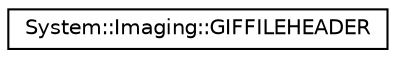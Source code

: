 digraph G
{
  edge [fontname="Helvetica",fontsize="10",labelfontname="Helvetica",labelfontsize="10"];
  node [fontname="Helvetica",fontsize="10",shape=record];
  rankdir="LR";
  Node1 [label="System::Imaging::GIFFILEHEADER",height=0.2,width=0.4,color="black", fillcolor="white", style="filled",URL="$struct_system_1_1_imaging_1_1_g_i_f_f_i_l_e_h_e_a_d_e_r.html"];
}
